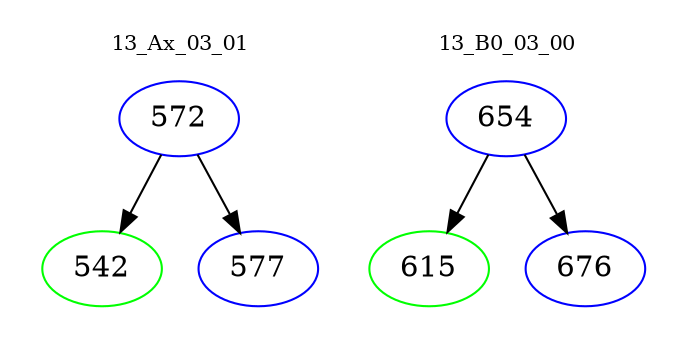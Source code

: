 digraph{
subgraph cluster_0 {
color = white
label = "13_Ax_03_01";
fontsize=10;
T0_572 [label="572", color="blue"]
T0_572 -> T0_542 [color="black"]
T0_542 [label="542", color="green"]
T0_572 -> T0_577 [color="black"]
T0_577 [label="577", color="blue"]
}
subgraph cluster_1 {
color = white
label = "13_B0_03_00";
fontsize=10;
T1_654 [label="654", color="blue"]
T1_654 -> T1_615 [color="black"]
T1_615 [label="615", color="green"]
T1_654 -> T1_676 [color="black"]
T1_676 [label="676", color="blue"]
}
}
